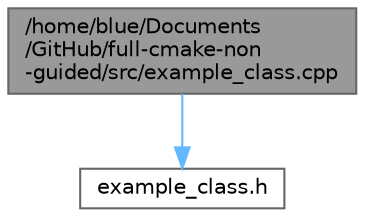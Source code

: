digraph "/home/blue/Documents/GitHub/full-cmake-non-guided/src/example_class.cpp"
{
 // LATEX_PDF_SIZE
  bgcolor="transparent";
  edge [fontname=Helvetica,fontsize=10,labelfontname=Helvetica,labelfontsize=10];
  node [fontname=Helvetica,fontsize=10,shape=box,height=0.2,width=0.4];
  Node1 [id="Node000001",label="/home/blue/Documents\l/GitHub/full-cmake-non\l-guided/src/example_class.cpp",height=0.2,width=0.4,color="gray40", fillcolor="grey60", style="filled", fontcolor="black",tooltip="Implementation of ExampleClass."];
  Node1 -> Node2 [id="edge1_Node000001_Node000002",color="steelblue1",style="solid",tooltip=" "];
  Node2 [id="Node000002",label="example_class.h",height=0.2,width=0.4,color="grey40", fillcolor="white", style="filled",URL="$df/d07/example__class_8h_source.html",tooltip=" "];
}

